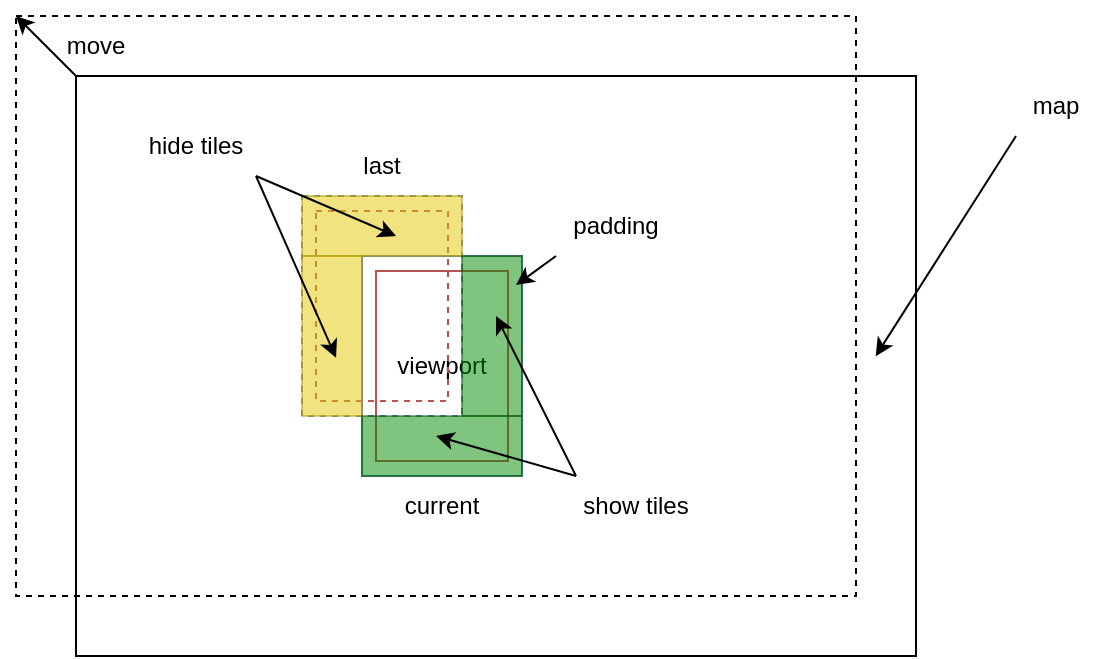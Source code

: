 <mxfile version="18.0.7" type="github"><diagram id="ZZ165n_c1ywGP1tMmQS_" name="Page-1"><mxGraphModel dx="868" dy="438" grid="1" gridSize="10" guides="1" tooltips="1" connect="1" arrows="1" fold="1" page="1" pageScale="1" pageWidth="827" pageHeight="1169" math="0" shadow="0"><root><mxCell id="0"/><mxCell id="1" parent="0"/><mxCell id="A4pGPbX6_7NkQP56Yk1n-31" value="" style="rounded=0;whiteSpace=wrap;html=1;fillColor=default;shadow=0;sketch=0;fillOpacity=0;dashed=1;" vertex="1" parent="1"><mxGeometry x="220" y="130" width="420" height="290" as="geometry"/></mxCell><mxCell id="A4pGPbX6_7NkQP56Yk1n-23" value="" style="rounded=0;whiteSpace=wrap;html=1;fillColor=default;shadow=0;sketch=0;fillOpacity=0;" vertex="1" parent="1"><mxGeometry x="250" y="160" width="420" height="290" as="geometry"/></mxCell><mxCell id="A4pGPbX6_7NkQP56Yk1n-33" value="" style="rounded=0;whiteSpace=wrap;html=1;fillColor=#dae8fc;shadow=0;sketch=0;fillOpacity=0;strokeColor=#6c8ebf;dashed=1;" vertex="1" parent="1"><mxGeometry x="363" y="220" width="80" height="110" as="geometry"/></mxCell><mxCell id="A4pGPbX6_7NkQP56Yk1n-25" value="" style="rounded=0;whiteSpace=wrap;html=1;fillColor=#dae8fc;shadow=0;sketch=0;fillOpacity=0;strokeColor=#6c8ebf;" vertex="1" parent="1"><mxGeometry x="393" y="250" width="80" height="110" as="geometry"/></mxCell><mxCell id="A4pGPbX6_7NkQP56Yk1n-37" style="edgeStyle=none;rounded=0;orthogonalLoop=1;jettySize=auto;html=1;exitX=0;exitY=0;exitDx=0;exitDy=0;entryX=0;entryY=0;entryDx=0;entryDy=0;" edge="1" parent="1" source="A4pGPbX6_7NkQP56Yk1n-23" target="A4pGPbX6_7NkQP56Yk1n-31"><mxGeometry relative="1" as="geometry"/></mxCell><mxCell id="A4pGPbX6_7NkQP56Yk1n-24" value="viewport" style="rounded=0;whiteSpace=wrap;html=1;fillColor=#f8cecc;shadow=0;sketch=0;fillOpacity=0;strokeColor=#b85450;" vertex="1" parent="1"><mxGeometry x="400" y="257.5" width="66" height="95" as="geometry"/></mxCell><mxCell id="A4pGPbX6_7NkQP56Yk1n-26" value="map" style="text;html=1;strokeColor=none;fillColor=none;align=center;verticalAlign=middle;whiteSpace=wrap;rounded=0;shadow=0;dashed=1;sketch=0;" vertex="1" parent="1"><mxGeometry x="710" y="160" width="60" height="30" as="geometry"/></mxCell><mxCell id="A4pGPbX6_7NkQP56Yk1n-28" value="padding" style="text;html=1;strokeColor=none;fillColor=none;align=center;verticalAlign=middle;whiteSpace=wrap;rounded=0;shadow=0;dashed=1;sketch=0;" vertex="1" parent="1"><mxGeometry x="490" y="220" width="60" height="30" as="geometry"/></mxCell><mxCell id="A4pGPbX6_7NkQP56Yk1n-32" value="" style="rounded=0;whiteSpace=wrap;html=1;fillColor=#f8cecc;shadow=0;sketch=0;fillOpacity=0;strokeColor=#b85450;dashed=1;" vertex="1" parent="1"><mxGeometry x="370" y="227.5" width="66" height="95" as="geometry"/></mxCell><mxCell id="A4pGPbX6_7NkQP56Yk1n-36" style="edgeStyle=none;rounded=0;orthogonalLoop=1;jettySize=auto;html=1;exitX=0;exitY=0;exitDx=0;exitDy=0;" edge="1" parent="1" source="A4pGPbX6_7NkQP56Yk1n-31" target="A4pGPbX6_7NkQP56Yk1n-31"><mxGeometry relative="1" as="geometry"/></mxCell><mxCell id="A4pGPbX6_7NkQP56Yk1n-38" value="" style="rounded=0;whiteSpace=wrap;html=1;shadow=0;sketch=0;fillColor=#e3c800;fontColor=#000000;strokeColor=#B09500;opacity=50;" vertex="1" parent="1"><mxGeometry x="363" y="220" width="80" height="30" as="geometry"/></mxCell><mxCell id="A4pGPbX6_7NkQP56Yk1n-39" value="" style="rounded=0;whiteSpace=wrap;html=1;shadow=0;sketch=0;fillColor=#e3c800;fontColor=#000000;strokeColor=#B09500;opacity=50;" vertex="1" parent="1"><mxGeometry x="363" y="250" width="30" height="80" as="geometry"/></mxCell><mxCell id="A4pGPbX6_7NkQP56Yk1n-40" value="" style="rounded=0;whiteSpace=wrap;html=1;shadow=0;sketch=0;fillColor=#008a00;fontColor=#ffffff;strokeColor=#005700;opacity=50;" vertex="1" parent="1"><mxGeometry x="443" y="250" width="30" height="80" as="geometry"/></mxCell><mxCell id="A4pGPbX6_7NkQP56Yk1n-41" value="" style="rounded=0;whiteSpace=wrap;html=1;shadow=0;sketch=0;fillColor=#008a00;fontColor=#ffffff;strokeColor=#005700;opacity=50;" vertex="1" parent="1"><mxGeometry x="393" y="330" width="80" height="30" as="geometry"/></mxCell><mxCell id="A4pGPbX6_7NkQP56Yk1n-43" value="" style="endArrow=classic;html=1;rounded=0;exitX=0;exitY=1;exitDx=0;exitDy=0;entryX=0.9;entryY=0.182;entryDx=0;entryDy=0;entryPerimeter=0;" edge="1" parent="1" source="A4pGPbX6_7NkQP56Yk1n-28" target="A4pGPbX6_7NkQP56Yk1n-40"><mxGeometry width="50" height="50" relative="1" as="geometry"><mxPoint x="466" y="215" as="sourcePoint"/><mxPoint x="426" y="255" as="targetPoint"/></mxGeometry></mxCell><mxCell id="A4pGPbX6_7NkQP56Yk1n-44" value="" style="endArrow=classic;html=1;rounded=0;ignoreEdge=0;entryX=0.952;entryY=0.483;entryDx=0;entryDy=0;entryPerimeter=0;" edge="1" parent="1" target="A4pGPbX6_7NkQP56Yk1n-23"><mxGeometry width="50" height="50" relative="1" as="geometry"><mxPoint x="720" y="190" as="sourcePoint"/><mxPoint x="730" y="340" as="targetPoint"/></mxGeometry></mxCell><mxCell id="A4pGPbX6_7NkQP56Yk1n-46" style="edgeStyle=none;rounded=0;orthogonalLoop=1;jettySize=auto;html=1;exitX=1;exitY=1;exitDx=0;exitDy=0;entryX=0.567;entryY=0.636;entryDx=0;entryDy=0;entryPerimeter=0;" edge="1" parent="1" source="A4pGPbX6_7NkQP56Yk1n-45" target="A4pGPbX6_7NkQP56Yk1n-39"><mxGeometry relative="1" as="geometry"/></mxCell><mxCell id="A4pGPbX6_7NkQP56Yk1n-47" style="edgeStyle=none;rounded=0;orthogonalLoop=1;jettySize=auto;html=1;exitX=1;exitY=1;exitDx=0;exitDy=0;entryX=0.588;entryY=0.667;entryDx=0;entryDy=0;entryPerimeter=0;" edge="1" parent="1" source="A4pGPbX6_7NkQP56Yk1n-45" target="A4pGPbX6_7NkQP56Yk1n-38"><mxGeometry relative="1" as="geometry"/></mxCell><mxCell id="A4pGPbX6_7NkQP56Yk1n-45" value="hide tiles" style="text;html=1;strokeColor=none;fillColor=none;align=center;verticalAlign=middle;whiteSpace=wrap;rounded=0;shadow=0;sketch=0;opacity=50;" vertex="1" parent="1"><mxGeometry x="280" y="180" width="60" height="30" as="geometry"/></mxCell><mxCell id="A4pGPbX6_7NkQP56Yk1n-49" style="edgeStyle=none;rounded=0;orthogonalLoop=1;jettySize=auto;html=1;exitX=0;exitY=0;exitDx=0;exitDy=0;entryX=0.567;entryY=0.375;entryDx=0;entryDy=0;entryPerimeter=0;" edge="1" parent="1" source="A4pGPbX6_7NkQP56Yk1n-48" target="A4pGPbX6_7NkQP56Yk1n-40"><mxGeometry relative="1" as="geometry"/></mxCell><mxCell id="A4pGPbX6_7NkQP56Yk1n-50" style="edgeStyle=none;rounded=0;orthogonalLoop=1;jettySize=auto;html=1;exitX=0;exitY=0;exitDx=0;exitDy=0;entryX=0.463;entryY=0.333;entryDx=0;entryDy=0;entryPerimeter=0;" edge="1" parent="1" source="A4pGPbX6_7NkQP56Yk1n-48" target="A4pGPbX6_7NkQP56Yk1n-41"><mxGeometry relative="1" as="geometry"/></mxCell><mxCell id="A4pGPbX6_7NkQP56Yk1n-48" value="show tiles" style="text;html=1;strokeColor=none;fillColor=none;align=center;verticalAlign=middle;whiteSpace=wrap;rounded=0;shadow=0;sketch=0;opacity=50;" vertex="1" parent="1"><mxGeometry x="500" y="360" width="60" height="30" as="geometry"/></mxCell><mxCell id="A4pGPbX6_7NkQP56Yk1n-51" value="move" style="text;html=1;strokeColor=none;fillColor=none;align=center;verticalAlign=middle;whiteSpace=wrap;rounded=0;shadow=0;sketch=0;opacity=50;" vertex="1" parent="1"><mxGeometry x="230" y="130" width="60" height="30" as="geometry"/></mxCell><mxCell id="A4pGPbX6_7NkQP56Yk1n-52" value="last" style="text;html=1;strokeColor=none;fillColor=none;align=center;verticalAlign=middle;whiteSpace=wrap;rounded=0;shadow=0;sketch=0;opacity=50;" vertex="1" parent="1"><mxGeometry x="373" y="190" width="60" height="30" as="geometry"/></mxCell><mxCell id="A4pGPbX6_7NkQP56Yk1n-53" value="current" style="text;html=1;strokeColor=none;fillColor=none;align=center;verticalAlign=middle;whiteSpace=wrap;rounded=0;shadow=0;sketch=0;opacity=50;" vertex="1" parent="1"><mxGeometry x="403" y="360" width="60" height="30" as="geometry"/></mxCell></root></mxGraphModel></diagram></mxfile>